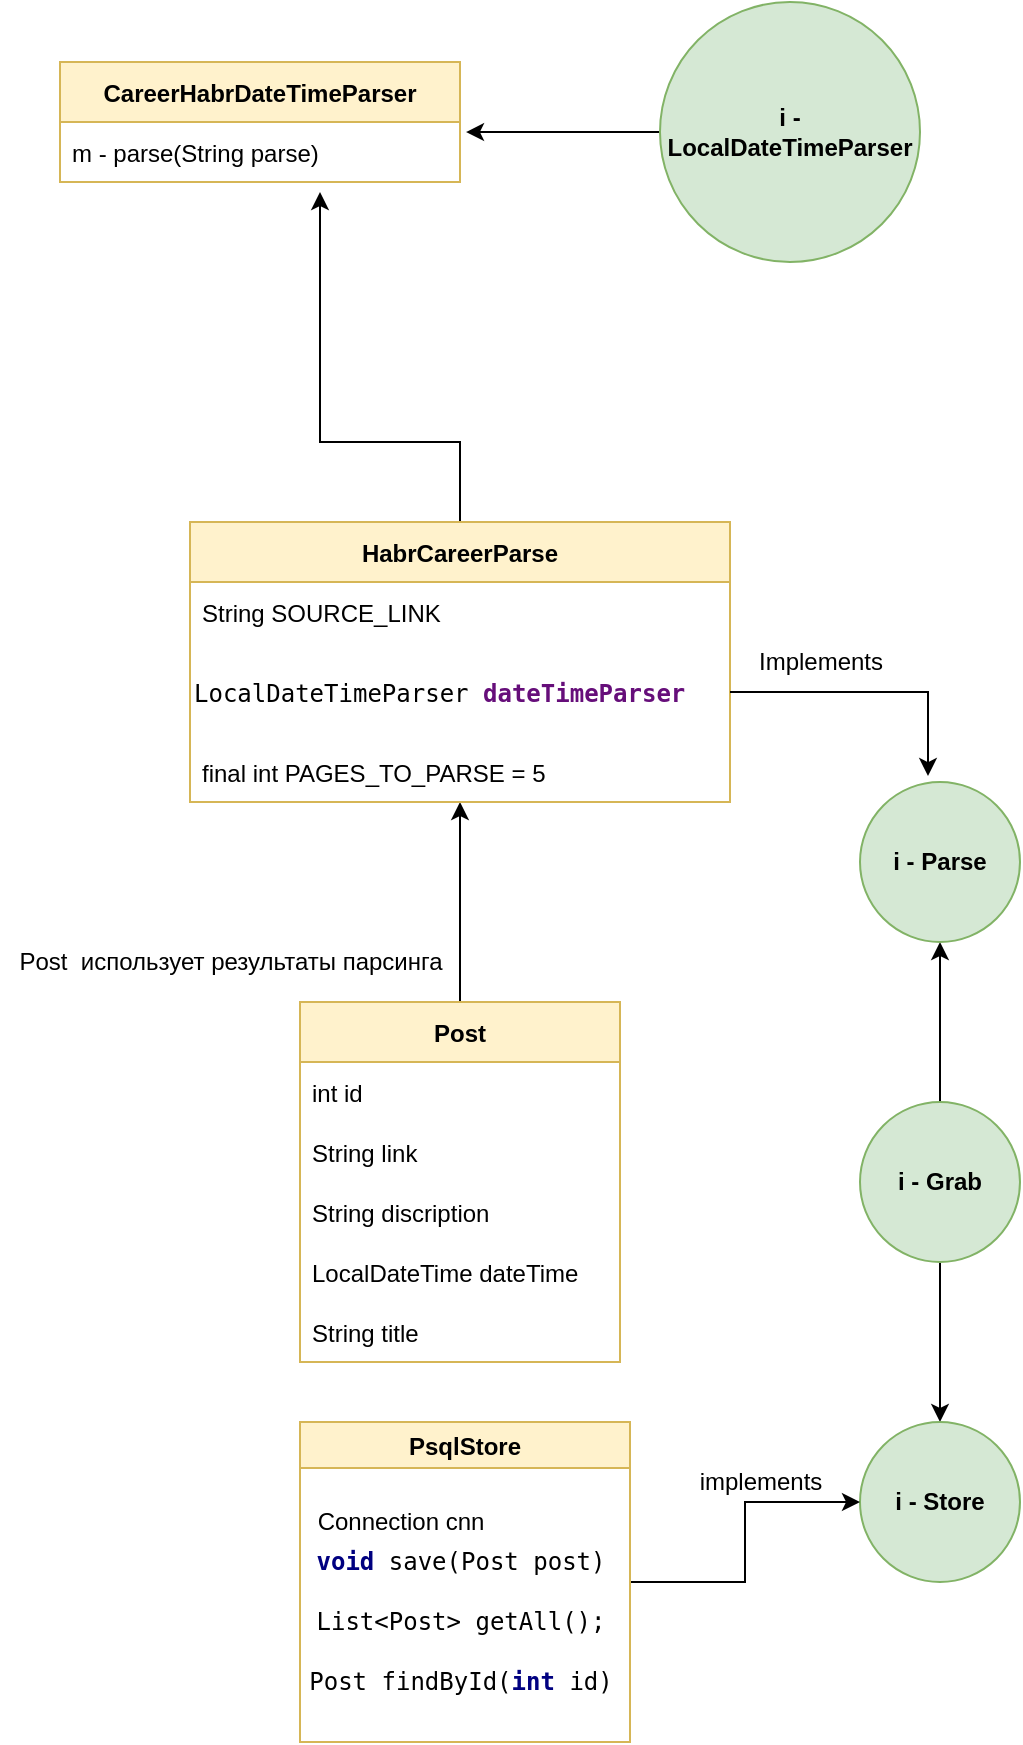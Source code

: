 <mxfile version="15.5.4" type="embed"><diagram id="23iRSUPoRavnBvh4doch" name="Page-1"><mxGraphModel dx="1510" dy="1615" grid="1" gridSize="10" guides="1" tooltips="1" connect="1" arrows="1" fold="1" page="1" pageScale="1" pageWidth="827" pageHeight="1169" math="0" shadow="0"><root><mxCell id="0"/><mxCell id="1" parent="0"/><mxCell id="9" value="" style="edgeStyle=orthogonalEdgeStyle;rounded=0;orthogonalLoop=1;jettySize=auto;html=1;" parent="1" source="7" target="8" edge="1"><mxGeometry relative="1" as="geometry"/></mxCell><mxCell id="11" value="" style="edgeStyle=orthogonalEdgeStyle;rounded=0;orthogonalLoop=1;jettySize=auto;html=1;" parent="1" source="7" target="10" edge="1"><mxGeometry relative="1" as="geometry"/></mxCell><mxCell id="7" value="&lt;b&gt;i - Grab&lt;/b&gt;" style="ellipse;whiteSpace=wrap;html=1;aspect=fixed;fillColor=#d5e8d4;strokeColor=#82b366;" parent="1" vertex="1"><mxGeometry x="370" y="260" width="80" height="80" as="geometry"/></mxCell><mxCell id="8" value="&lt;b&gt;i - Parse&lt;/b&gt;" style="ellipse;whiteSpace=wrap;html=1;aspect=fixed;fillColor=#d5e8d4;strokeColor=#82b366;" parent="1" vertex="1"><mxGeometry x="370" y="100" width="80" height="80" as="geometry"/></mxCell><mxCell id="10" value="&lt;b&gt;i - Store&lt;/b&gt;" style="ellipse;whiteSpace=wrap;html=1;aspect=fixed;fillColor=#d5e8d4;strokeColor=#82b366;" parent="1" vertex="1"><mxGeometry x="370" y="420" width="80" height="80" as="geometry"/></mxCell><mxCell id="38" style="edgeStyle=orthogonalEdgeStyle;rounded=0;orthogonalLoop=1;jettySize=auto;html=1;" parent="1" source="20" edge="1"><mxGeometry relative="1" as="geometry"><mxPoint x="170" y="110" as="targetPoint"/></mxGeometry></mxCell><mxCell id="20" value="Post" style="swimlane;fontStyle=1;childLayout=stackLayout;horizontal=1;startSize=30;horizontalStack=0;resizeParent=1;resizeParentMax=0;resizeLast=0;collapsible=1;marginBottom=0;fillColor=#fff2cc;strokeColor=#d6b656;" parent="1" vertex="1"><mxGeometry x="90" y="210" width="160" height="180" as="geometry"><mxRectangle x="180" y="285" width="60" height="30" as="alternateBounds"/></mxGeometry></mxCell><mxCell id="21" value="int id" style="text;strokeColor=none;fillColor=none;align=left;verticalAlign=middle;spacingLeft=4;spacingRight=4;overflow=hidden;points=[[0,0.5],[1,0.5]];portConstraint=eastwest;rotatable=0;" parent="20" vertex="1"><mxGeometry y="30" width="160" height="30" as="geometry"/></mxCell><mxCell id="23" value="String link" style="text;strokeColor=none;fillColor=none;align=left;verticalAlign=middle;spacingLeft=4;spacingRight=4;overflow=hidden;points=[[0,0.5],[1,0.5]];portConstraint=eastwest;rotatable=0;" parent="20" vertex="1"><mxGeometry y="60" width="160" height="30" as="geometry"/></mxCell><mxCell id="25" value="String discription" style="text;strokeColor=none;fillColor=none;align=left;verticalAlign=middle;spacingLeft=4;spacingRight=4;overflow=hidden;points=[[0,0.5],[1,0.5]];portConstraint=eastwest;rotatable=0;" parent="20" vertex="1"><mxGeometry y="90" width="160" height="30" as="geometry"/></mxCell><mxCell id="26" value="LocalDateTime dateTime" style="text;strokeColor=none;fillColor=none;align=left;verticalAlign=middle;spacingLeft=4;spacingRight=4;overflow=hidden;points=[[0,0.5],[1,0.5]];portConstraint=eastwest;rotatable=0;" parent="20" vertex="1"><mxGeometry y="120" width="160" height="30" as="geometry"/></mxCell><mxCell id="22" value="String title" style="text;strokeColor=none;fillColor=none;align=left;verticalAlign=middle;spacingLeft=4;spacingRight=4;overflow=hidden;points=[[0,0.5],[1,0.5]];portConstraint=eastwest;rotatable=0;" parent="20" vertex="1"><mxGeometry y="150" width="160" height="30" as="geometry"/></mxCell><mxCell id="47" style="edgeStyle=orthogonalEdgeStyle;rounded=0;orthogonalLoop=1;jettySize=auto;html=1;" parent="1" source="28" edge="1"><mxGeometry relative="1" as="geometry"><mxPoint x="100" y="-195" as="targetPoint"/><Array as="points"><mxPoint x="170" y="-70"/><mxPoint x="100" y="-70"/></Array></mxGeometry></mxCell><mxCell id="28" value="HabrCareerParse" style="swimlane;fontStyle=1;childLayout=stackLayout;horizontal=1;startSize=30;horizontalStack=0;resizeParent=1;resizeParentMax=0;resizeLast=0;collapsible=1;marginBottom=0;fillColor=#fff2cc;strokeColor=#d6b656;" parent="1" vertex="1"><mxGeometry x="35" y="-30" width="270" height="140" as="geometry"/></mxCell><mxCell id="29" value="String SOURCE_LINK" style="text;strokeColor=none;fillColor=none;align=left;verticalAlign=middle;spacingLeft=4;spacingRight=4;overflow=hidden;points=[[0,0.5],[1,0.5]];portConstraint=eastwest;rotatable=0;" parent="28" vertex="1"><mxGeometry y="30" width="270" height="30" as="geometry"/></mxCell><mxCell id="32" value="&lt;pre style=&quot;background-color: #ffffff ; color: #000000 ; font-family: &amp;#34;jetbrains mono&amp;#34; , monospace ; font-size: 9 8pt&quot;&gt;&lt;pre style=&quot;font-family: &amp;#34;jetbrains mono&amp;#34; , monospace&quot;&gt;LocalDateTimeParser &lt;span style=&quot;color: #660e7a ; font-weight: bold&quot;&gt;dateTimeParser&lt;/span&gt;&lt;/pre&gt;&lt;/pre&gt;" style="text;whiteSpace=wrap;html=1;" parent="28" vertex="1"><mxGeometry y="60" width="270" height="50" as="geometry"/></mxCell><mxCell id="30" value="final int PAGES_TO_PARSE = 5" style="text;strokeColor=none;fillColor=none;align=left;verticalAlign=middle;spacingLeft=4;spacingRight=4;overflow=hidden;points=[[0,0.5],[1,0.5]];portConstraint=eastwest;rotatable=0;" parent="28" vertex="1"><mxGeometry y="110" width="270" height="30" as="geometry"/></mxCell><mxCell id="34" style="edgeStyle=orthogonalEdgeStyle;rounded=0;orthogonalLoop=1;jettySize=auto;html=1;exitX=1;exitY=0.5;exitDx=0;exitDy=0;entryX=0.425;entryY=-0.037;entryDx=0;entryDy=0;entryPerimeter=0;" parent="1" source="32" target="8" edge="1"><mxGeometry relative="1" as="geometry"/></mxCell><mxCell id="37" value="Post&amp;nbsp; использует результаты парсинга" style="text;html=1;align=center;verticalAlign=middle;resizable=0;points=[];autosize=1;strokeColor=none;fillColor=none;" parent="1" vertex="1"><mxGeometry x="-60" y="180" width="230" height="20" as="geometry"/></mxCell><mxCell id="50" style="edgeStyle=orthogonalEdgeStyle;rounded=0;orthogonalLoop=1;jettySize=auto;html=1;entryX=1.015;entryY=0.167;entryDx=0;entryDy=0;entryPerimeter=0;" parent="1" source="39" target="45" edge="1"><mxGeometry relative="1" as="geometry"/></mxCell><mxCell id="39" value="&lt;b&gt;i - LocalDateTimeParser&lt;/b&gt;" style="ellipse;whiteSpace=wrap;html=1;aspect=fixed;fillColor=#d5e8d4;strokeColor=#82b366;" parent="1" vertex="1"><mxGeometry x="270" y="-290" width="130" height="130" as="geometry"/></mxCell><mxCell id="43" value="CareerHabrDateTimeParser" style="swimlane;fontStyle=1;childLayout=stackLayout;horizontal=1;startSize=30;horizontalStack=0;resizeParent=1;resizeParentMax=0;resizeLast=0;collapsible=1;marginBottom=0;fillColor=#fff2cc;strokeColor=#d6b656;" parent="1" vertex="1"><mxGeometry x="-30" y="-260" width="200" height="60" as="geometry"/></mxCell><mxCell id="45" value="m - parse(String parse)" style="text;strokeColor=none;fillColor=none;align=left;verticalAlign=middle;spacingLeft=4;spacingRight=4;overflow=hidden;points=[[0,0.5],[1,0.5]];portConstraint=eastwest;rotatable=0;" parent="43" vertex="1"><mxGeometry y="30" width="200" height="30" as="geometry"/></mxCell><mxCell id="62" style="edgeStyle=orthogonalEdgeStyle;rounded=0;orthogonalLoop=1;jettySize=auto;html=1;" edge="1" parent="1" source="51" target="10"><mxGeometry relative="1" as="geometry"/></mxCell><mxCell id="51" value="PsqlStore" style="swimlane;fillColor=#fff2cc;strokeColor=#d6b656;" vertex="1" parent="1"><mxGeometry x="90" y="420" width="165" height="160" as="geometry"/></mxCell><mxCell id="55" value="Connection cnn" style="text;html=1;align=center;verticalAlign=middle;resizable=0;points=[];autosize=1;strokeColor=none;fillColor=none;" vertex="1" parent="51"><mxGeometry y="40" width="100" height="20" as="geometry"/></mxCell><mxCell id="57" value="&lt;pre style=&quot;background-color: rgb(255 , 255 , 255) ; font-family: &amp;#34;jetbrains mono&amp;#34; , monospace&quot;&gt;&lt;span style=&quot;color: #000080 ; font-weight: bold&quot;&gt;void &lt;/span&gt;save(Post post)&lt;/pre&gt;" style="text;html=1;align=center;verticalAlign=middle;resizable=0;points=[];autosize=1;strokeColor=none;fillColor=none;" vertex="1" parent="51"><mxGeometry y="50" width="160" height="40" as="geometry"/></mxCell><mxCell id="58" value="&lt;pre style=&quot;background-color: rgb(255 , 255 , 255) ; font-family: &amp;#34;jetbrains mono&amp;#34; , monospace&quot;&gt;List&amp;lt;Post&amp;gt; getAll();&lt;/pre&gt;" style="text;html=1;align=center;verticalAlign=middle;resizable=0;points=[];autosize=1;strokeColor=none;fillColor=none;" vertex="1" parent="51"><mxGeometry y="80" width="160" height="40" as="geometry"/></mxCell><mxCell id="59" value="&lt;pre style=&quot;background-color: rgb(255 , 255 , 255) ; font-family: &amp;#34;jetbrains mono&amp;#34; , monospace&quot;&gt;Post findById(&lt;span style=&quot;color: #000080 ; font-weight: bold&quot;&gt;int &lt;/span&gt;id)&lt;/pre&gt;" style="text;html=1;align=center;verticalAlign=middle;resizable=0;points=[];autosize=1;strokeColor=none;fillColor=none;" vertex="1" parent="51"><mxGeometry x="-5" y="110" width="170" height="40" as="geometry"/></mxCell><mxCell id="60" value="implements" style="text;html=1;align=center;verticalAlign=middle;resizable=0;points=[];autosize=1;strokeColor=none;fillColor=none;" vertex="1" parent="1"><mxGeometry x="280" y="440" width="80" height="20" as="geometry"/></mxCell><mxCell id="63" value="Implements" style="text;html=1;align=center;verticalAlign=middle;resizable=0;points=[];autosize=1;strokeColor=none;fillColor=none;" vertex="1" parent="1"><mxGeometry x="310" y="30" width="80" height="20" as="geometry"/></mxCell></root></mxGraphModel></diagram></mxfile>